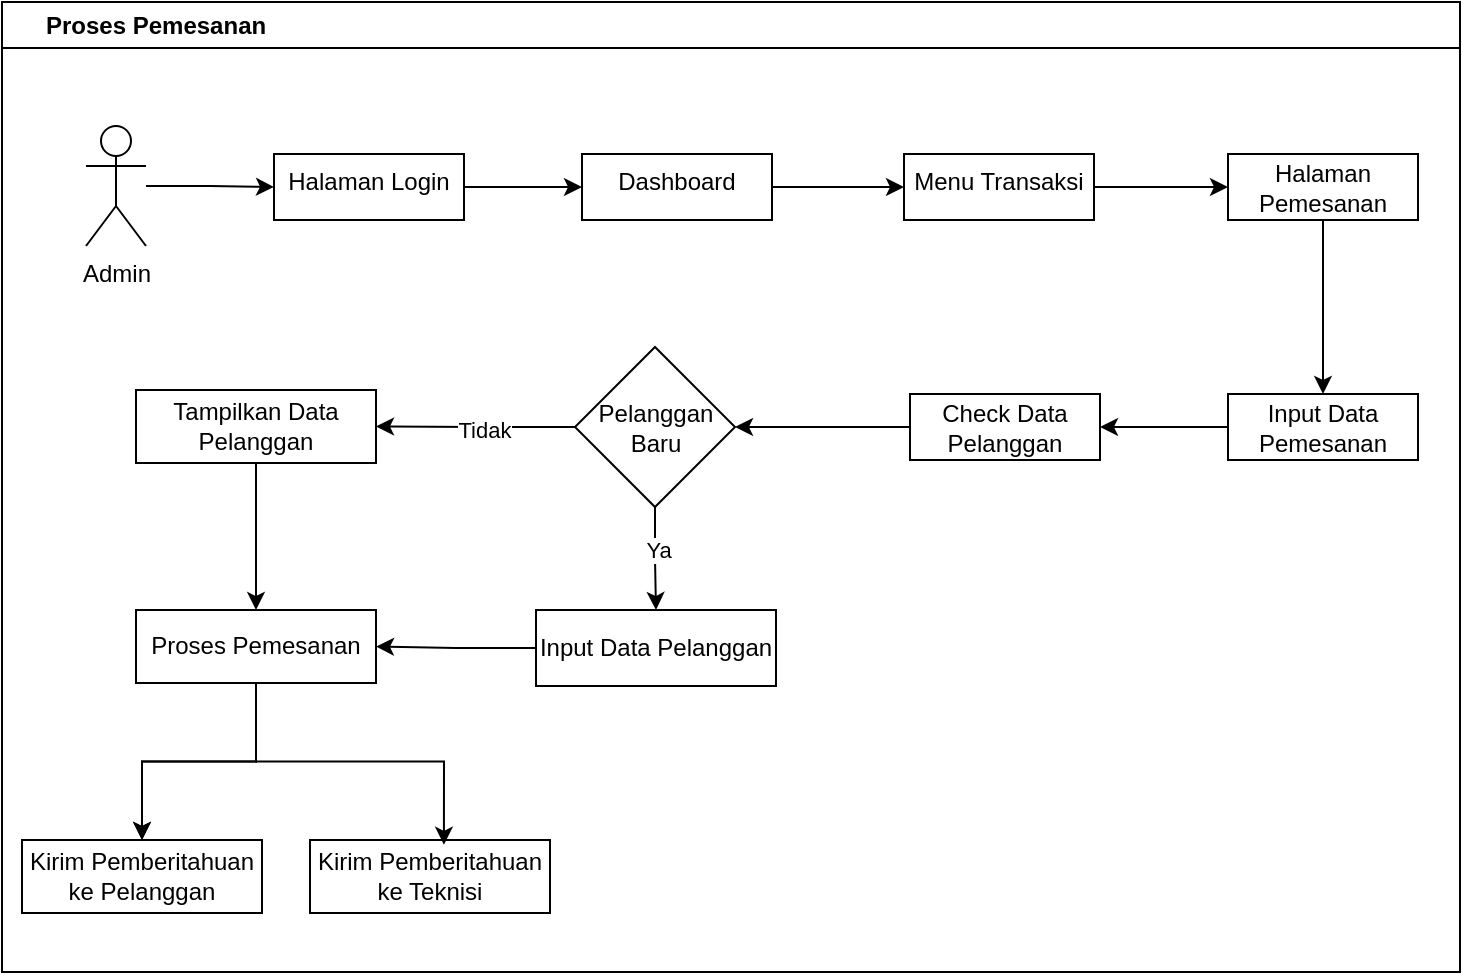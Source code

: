 <mxfile version="26.0.14">
  <diagram name="Page-1" id="yD-vVlYoOyM2DvE1x76x">
    <mxGraphModel grid="0" page="0" gridSize="10" guides="0" tooltips="1" connect="1" arrows="1" fold="1" pageScale="1" pageWidth="850" pageHeight="1100" math="0" shadow="0">
      <root>
        <mxCell id="0" />
        <mxCell id="1" parent="0" />
        <mxCell id="_mH9GBxnLAf2wRKv1erQ-3" value="" style="edgeStyle=orthogonalEdgeStyle;rounded=0;orthogonalLoop=1;jettySize=auto;html=1;" edge="1" parent="1">
          <mxGeometry relative="1" as="geometry">
            <mxPoint x="177" y="185" as="targetPoint" />
          </mxGeometry>
        </mxCell>
        <mxCell id="_mH9GBxnLAf2wRKv1erQ-4" value="&amp;nbsp;&amp;nbsp;&amp;nbsp;&amp;nbsp;&amp;nbsp; Proses Pemesanan" style="swimlane;whiteSpace=wrap;html=1;align=left;" vertex="1" parent="1">
          <mxGeometry x="132" y="113" width="729" height="485" as="geometry" />
        </mxCell>
        <mxCell id="_mH9GBxnLAf2wRKv1erQ-7" value="" style="edgeStyle=orthogonalEdgeStyle;rounded=0;orthogonalLoop=1;jettySize=auto;html=1;" edge="1" parent="_mH9GBxnLAf2wRKv1erQ-4" source="_mH9GBxnLAf2wRKv1erQ-5" target="_mH9GBxnLAf2wRKv1erQ-6">
          <mxGeometry relative="1" as="geometry" />
        </mxCell>
        <mxCell id="_mH9GBxnLAf2wRKv1erQ-5" value="Admin" style="shape=umlActor;verticalLabelPosition=bottom;verticalAlign=top;html=1;outlineConnect=0;" vertex="1" parent="_mH9GBxnLAf2wRKv1erQ-4">
          <mxGeometry x="42" y="62" width="30" height="60" as="geometry" />
        </mxCell>
        <mxCell id="_mH9GBxnLAf2wRKv1erQ-9" value="" style="edgeStyle=orthogonalEdgeStyle;rounded=0;orthogonalLoop=1;jettySize=auto;html=1;" edge="1" parent="_mH9GBxnLAf2wRKv1erQ-4" source="_mH9GBxnLAf2wRKv1erQ-6" target="_mH9GBxnLAf2wRKv1erQ-8">
          <mxGeometry relative="1" as="geometry" />
        </mxCell>
        <mxCell id="_mH9GBxnLAf2wRKv1erQ-6" value="Halaman Login" style="whiteSpace=wrap;html=1;verticalAlign=top;" vertex="1" parent="_mH9GBxnLAf2wRKv1erQ-4">
          <mxGeometry x="136" y="76" width="95" height="33" as="geometry" />
        </mxCell>
        <mxCell id="_mH9GBxnLAf2wRKv1erQ-11" value="" style="edgeStyle=orthogonalEdgeStyle;rounded=0;orthogonalLoop=1;jettySize=auto;html=1;" edge="1" parent="_mH9GBxnLAf2wRKv1erQ-4" source="_mH9GBxnLAf2wRKv1erQ-8" target="_mH9GBxnLAf2wRKv1erQ-10">
          <mxGeometry relative="1" as="geometry" />
        </mxCell>
        <mxCell id="_mH9GBxnLAf2wRKv1erQ-8" value="Dashboard" style="whiteSpace=wrap;html=1;verticalAlign=top;" vertex="1" parent="_mH9GBxnLAf2wRKv1erQ-4">
          <mxGeometry x="290" y="76" width="95" height="33" as="geometry" />
        </mxCell>
        <mxCell id="_mH9GBxnLAf2wRKv1erQ-13" value="" style="edgeStyle=orthogonalEdgeStyle;rounded=0;orthogonalLoop=1;jettySize=auto;html=1;" edge="1" parent="_mH9GBxnLAf2wRKv1erQ-4" source="_mH9GBxnLAf2wRKv1erQ-10" target="_mH9GBxnLAf2wRKv1erQ-12">
          <mxGeometry relative="1" as="geometry" />
        </mxCell>
        <mxCell id="_mH9GBxnLAf2wRKv1erQ-10" value="Menu Transaksi" style="whiteSpace=wrap;html=1;verticalAlign=top;" vertex="1" parent="_mH9GBxnLAf2wRKv1erQ-4">
          <mxGeometry x="451" y="76" width="95" height="33" as="geometry" />
        </mxCell>
        <mxCell id="_mH9GBxnLAf2wRKv1erQ-15" value="" style="edgeStyle=orthogonalEdgeStyle;rounded=0;orthogonalLoop=1;jettySize=auto;html=1;" edge="1" parent="_mH9GBxnLAf2wRKv1erQ-4" source="_mH9GBxnLAf2wRKv1erQ-12" target="_mH9GBxnLAf2wRKv1erQ-14">
          <mxGeometry relative="1" as="geometry" />
        </mxCell>
        <mxCell id="_mH9GBxnLAf2wRKv1erQ-12" value="Halaman Pemesanan" style="whiteSpace=wrap;html=1;verticalAlign=middle;" vertex="1" parent="_mH9GBxnLAf2wRKv1erQ-4">
          <mxGeometry x="613" y="76" width="95" height="33" as="geometry" />
        </mxCell>
        <mxCell id="_mH9GBxnLAf2wRKv1erQ-19" value="" style="edgeStyle=orthogonalEdgeStyle;rounded=0;orthogonalLoop=1;jettySize=auto;html=1;" edge="1" parent="_mH9GBxnLAf2wRKv1erQ-4" source="_mH9GBxnLAf2wRKv1erQ-14" target="_mH9GBxnLAf2wRKv1erQ-18">
          <mxGeometry relative="1" as="geometry" />
        </mxCell>
        <mxCell id="_mH9GBxnLAf2wRKv1erQ-14" value="Input Data Pemesanan" style="whiteSpace=wrap;html=1;verticalAlign=middle;" vertex="1" parent="_mH9GBxnLAf2wRKv1erQ-4">
          <mxGeometry x="613" y="196" width="95" height="33" as="geometry" />
        </mxCell>
        <mxCell id="_mH9GBxnLAf2wRKv1erQ-21" value="" style="edgeStyle=orthogonalEdgeStyle;rounded=0;orthogonalLoop=1;jettySize=auto;html=1;" edge="1" parent="_mH9GBxnLAf2wRKv1erQ-4" source="_mH9GBxnLAf2wRKv1erQ-18" target="_mH9GBxnLAf2wRKv1erQ-20">
          <mxGeometry relative="1" as="geometry" />
        </mxCell>
        <mxCell id="_mH9GBxnLAf2wRKv1erQ-18" value="Check Data Pelanggan" style="whiteSpace=wrap;html=1;verticalAlign=middle;" vertex="1" parent="_mH9GBxnLAf2wRKv1erQ-4">
          <mxGeometry x="454" y="196" width="95" height="33" as="geometry" />
        </mxCell>
        <mxCell id="_mH9GBxnLAf2wRKv1erQ-23" value="" style="edgeStyle=orthogonalEdgeStyle;rounded=0;orthogonalLoop=1;jettySize=auto;html=1;" edge="1" parent="_mH9GBxnLAf2wRKv1erQ-4" source="_mH9GBxnLAf2wRKv1erQ-20" target="_mH9GBxnLAf2wRKv1erQ-22">
          <mxGeometry relative="1" as="geometry" />
        </mxCell>
        <mxCell id="_mH9GBxnLAf2wRKv1erQ-24" value="Ya" style="edgeLabel;html=1;align=center;verticalAlign=middle;resizable=0;points=[];" connectable="0" vertex="1" parent="_mH9GBxnLAf2wRKv1erQ-23">
          <mxGeometry x="-0.204" y="1" relative="1" as="geometry">
            <mxPoint y="1" as="offset" />
          </mxGeometry>
        </mxCell>
        <mxCell id="_mH9GBxnLAf2wRKv1erQ-26" value="" style="edgeStyle=orthogonalEdgeStyle;rounded=0;orthogonalLoop=1;jettySize=auto;html=1;" edge="1" parent="_mH9GBxnLAf2wRKv1erQ-4" source="_mH9GBxnLAf2wRKv1erQ-20" target="_mH9GBxnLAf2wRKv1erQ-25">
          <mxGeometry relative="1" as="geometry" />
        </mxCell>
        <mxCell id="_mH9GBxnLAf2wRKv1erQ-29" value="Tidak" style="edgeLabel;html=1;align=center;verticalAlign=middle;resizable=0;points=[];" connectable="0" vertex="1" parent="_mH9GBxnLAf2wRKv1erQ-26">
          <mxGeometry x="-0.087" y="2" relative="1" as="geometry">
            <mxPoint y="-1" as="offset" />
          </mxGeometry>
        </mxCell>
        <mxCell id="_mH9GBxnLAf2wRKv1erQ-20" value="Pelanggan Baru" style="rhombus;whiteSpace=wrap;html=1;" vertex="1" parent="_mH9GBxnLAf2wRKv1erQ-4">
          <mxGeometry x="286.5" y="172.5" width="80" height="80" as="geometry" />
        </mxCell>
        <mxCell id="_mH9GBxnLAf2wRKv1erQ-30" style="edgeStyle=orthogonalEdgeStyle;rounded=0;orthogonalLoop=1;jettySize=auto;html=1;entryX=1;entryY=0.5;entryDx=0;entryDy=0;" edge="1" parent="_mH9GBxnLAf2wRKv1erQ-4" source="_mH9GBxnLAf2wRKv1erQ-22" target="_mH9GBxnLAf2wRKv1erQ-27">
          <mxGeometry relative="1" as="geometry" />
        </mxCell>
        <mxCell id="_mH9GBxnLAf2wRKv1erQ-22" value="Input Data Pelanggan" style="whiteSpace=wrap;html=1;" vertex="1" parent="_mH9GBxnLAf2wRKv1erQ-4">
          <mxGeometry x="267" y="304" width="120" height="38" as="geometry" />
        </mxCell>
        <mxCell id="_mH9GBxnLAf2wRKv1erQ-28" value="" style="edgeStyle=orthogonalEdgeStyle;rounded=0;orthogonalLoop=1;jettySize=auto;html=1;" edge="1" parent="_mH9GBxnLAf2wRKv1erQ-4" source="_mH9GBxnLAf2wRKv1erQ-25" target="_mH9GBxnLAf2wRKv1erQ-27">
          <mxGeometry relative="1" as="geometry" />
        </mxCell>
        <mxCell id="_mH9GBxnLAf2wRKv1erQ-25" value="Tampilkan Data Pelanggan" style="whiteSpace=wrap;html=1;" vertex="1" parent="_mH9GBxnLAf2wRKv1erQ-4">
          <mxGeometry x="67" y="194" width="120" height="36.5" as="geometry" />
        </mxCell>
        <mxCell id="_mH9GBxnLAf2wRKv1erQ-32" value="" style="edgeStyle=orthogonalEdgeStyle;rounded=0;orthogonalLoop=1;jettySize=auto;html=1;" edge="1" parent="_mH9GBxnLAf2wRKv1erQ-4" source="_mH9GBxnLAf2wRKv1erQ-27" target="_mH9GBxnLAf2wRKv1erQ-31">
          <mxGeometry relative="1" as="geometry" />
        </mxCell>
        <mxCell id="_mH9GBxnLAf2wRKv1erQ-33" value="" style="edgeStyle=orthogonalEdgeStyle;rounded=0;orthogonalLoop=1;jettySize=auto;html=1;" edge="1" parent="_mH9GBxnLAf2wRKv1erQ-4" source="_mH9GBxnLAf2wRKv1erQ-27" target="_mH9GBxnLAf2wRKv1erQ-31">
          <mxGeometry relative="1" as="geometry" />
        </mxCell>
        <mxCell id="_mH9GBxnLAf2wRKv1erQ-27" value="Proses Pemesanan" style="whiteSpace=wrap;html=1;" vertex="1" parent="_mH9GBxnLAf2wRKv1erQ-4">
          <mxGeometry x="67" y="304" width="120" height="36.5" as="geometry" />
        </mxCell>
        <mxCell id="_mH9GBxnLAf2wRKv1erQ-31" value="Kirim Pemberitahuan ke Pelanggan" style="whiteSpace=wrap;html=1;" vertex="1" parent="_mH9GBxnLAf2wRKv1erQ-4">
          <mxGeometry x="10" y="419" width="120" height="36.5" as="geometry" />
        </mxCell>
        <mxCell id="_mH9GBxnLAf2wRKv1erQ-34" value="Kirim Pemberitahuan ke Teknisi" style="whiteSpace=wrap;html=1;" vertex="1" parent="_mH9GBxnLAf2wRKv1erQ-4">
          <mxGeometry x="154" y="419" width="120" height="36.5" as="geometry" />
        </mxCell>
        <mxCell id="_mH9GBxnLAf2wRKv1erQ-35" style="edgeStyle=orthogonalEdgeStyle;rounded=0;orthogonalLoop=1;jettySize=auto;html=1;entryX=0.558;entryY=0.066;entryDx=0;entryDy=0;entryPerimeter=0;" edge="1" parent="_mH9GBxnLAf2wRKv1erQ-4" source="_mH9GBxnLAf2wRKv1erQ-27" target="_mH9GBxnLAf2wRKv1erQ-34">
          <mxGeometry relative="1" as="geometry" />
        </mxCell>
      </root>
    </mxGraphModel>
  </diagram>
</mxfile>
